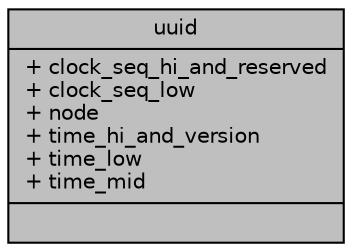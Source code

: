 digraph "uuid"
{
 // LATEX_PDF_SIZE
  edge [fontname="Helvetica",fontsize="10",labelfontname="Helvetica",labelfontsize="10"];
  node [fontname="Helvetica",fontsize="10",shape=record];
  Node1 [label="{uuid\n|+ clock_seq_hi_and_reserved\l+ clock_seq_low\l+ node\l+ time_hi_and_version\l+ time_low\l+ time_mid\l|}",height=0.2,width=0.4,color="black", fillcolor="grey75", style="filled", fontcolor="black",tooltip=" "];
}
